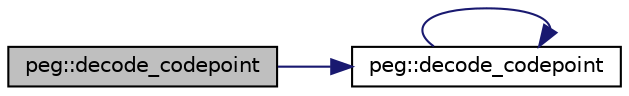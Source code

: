 digraph "peg::decode_codepoint"
{
 // LATEX_PDF_SIZE
  edge [fontname="Helvetica",fontsize="10",labelfontname="Helvetica",labelfontsize="10"];
  node [fontname="Helvetica",fontsize="10",shape=record];
  rankdir="LR";
  Node1 [label="peg::decode_codepoint",height=0.2,width=0.4,color="black", fillcolor="grey75", style="filled", fontcolor="black",tooltip=" "];
  Node1 -> Node2 [color="midnightblue",fontsize="10",style="solid"];
  Node2 [label="peg::decode_codepoint",height=0.2,width=0.4,color="black", fillcolor="white", style="filled",URL="$namespacepeg.html#a518d115123aa154d505afa7841577ebf",tooltip=" "];
  Node2 -> Node2 [color="midnightblue",fontsize="10",style="solid"];
}
